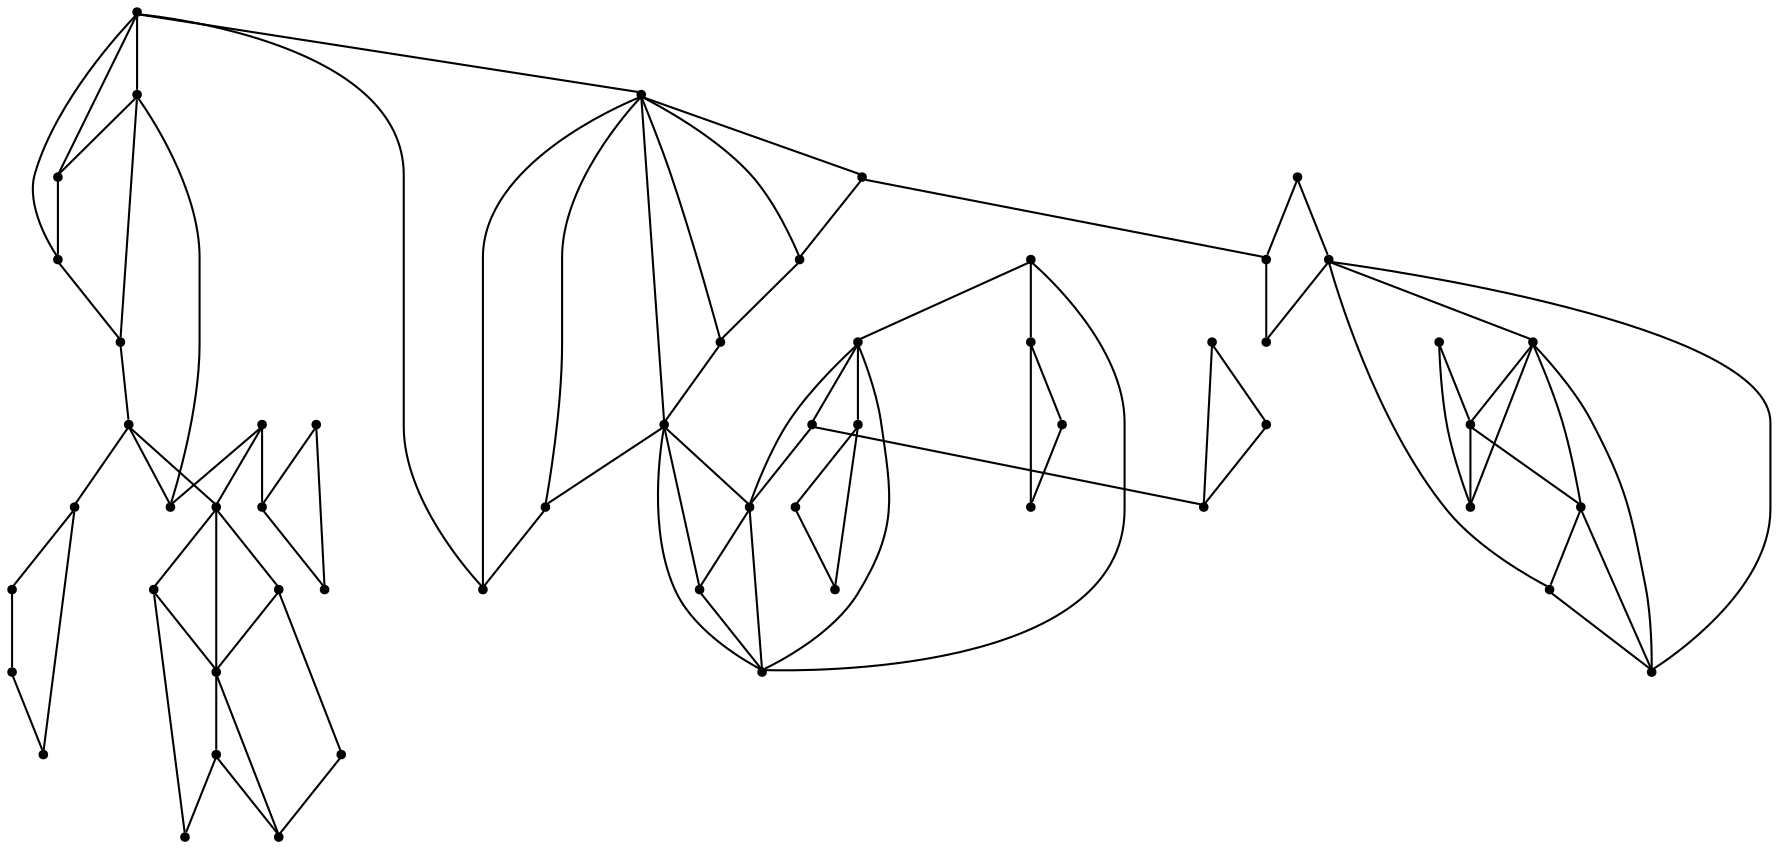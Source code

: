 graph {
  node [shape=point,comment="{\"directed\":false,\"doi\":\"10.1007/3-540-46648-7_11\",\"figure\":\"? (9)\"}"]

  v0 [pos="1458.1823144541875,1544.5766416392337"]
  v1 [pos="1442.1802024491533,1543.326415156972"]
  v2 [pos="1458.1823144541872,1559.579168658893"]
  v3 [pos="1440.4300549055367,1559.5791686588927"]
  v4 [pos="1429.178597720975,1514.3214278429743"]
  v5 [pos="1434.179273619107,1526.3235003300301"]
  v6 [pos="1400.925071393212,1518.3221398683797"]
  v7 [pos="1412.4265496554333,1509.0705529244676"]
  v8 [pos="1425.178133305952,1539.3257031315666"]
  v9 [pos="1404.1754725752564,1556.3286179585086"]
  v10 [pos="1415.1769086821587,1572.5813714604294"]
  v11 [pos="1411.4264653447951,1542.3262212533305"]
  v12 [pos="1402.42532503164,1534.3248607916803"]
  v13 [pos="1370.171207116383,1565.5802049024207"]
  v14 [pos="1385.1731076383082,1553.578132415365"]
  v15 [pos="1412.1765285777738,1589.3343172979116"]
  v16 [pos="1396.4245648228698,1599.5860345563046"]
  v17 [pos="1386.1732873282995,1510.3207794067293"]
  v18 [pos="1370.171207116383,1514.0713952643541"]
  v19 [pos="1380.9226221456256,1522.3227883046247"]
  v20 [pos="1376.171967325153,1594.5851604218378"]
  v21 [pos="1369.171122805745,1580.5827955112402"]
  v22 [pos="1364.9206373130623,1763.3639868252558"]
  v23 [pos="1354.9193808961513,1754.6125286277445"]
  v24 [pos="1354.1692222838196,1615.0886903223645"]
  v25 [pos="1327.1659285168253,1603.3366504139292"]
  v26 [pos="1363.9204258299535,1639.0928035018956"]
  v27 [pos="1353.4191590508412,1771.3654108760663"]
  v28 [pos="1343.1679133493883,1719.6065368647994"]
  v29 [pos="1327.9159917498037,1708.3546574973452"]
  v30 [pos="1327.165928516825,1767.3647624398213"]
  v31 [pos="1310.163732201153,1718.6063747557382"]
  v32 [pos="1343.1679133493883,1739.3599690294652"]
  v33 [pos="1328.166012827463,1746.361135587474"]
  v34 [pos="1334.916836269212,1779.616803916337"]
  v35 [pos="1300.9125708103384,1613.0883025150815"]
  v36 [pos="1291.1613672642047,1641.3431285040583"]
  v37 [pos="1352.9191168955222,1664.3471431636883"]
  v38 [pos="1327.9159917498037,1675.3489581579422"]
  v39 [pos="1320.9151154372776,1779.616803916337"]
  v40 [pos="1312.1640279948997,1739.6100016080854"]
  v41 [pos="1301.1625918879977,1756.612852845867"]
  v42 [pos="1289.1611032635751,1764.6142768966777"]
  v43 [pos="1300.1625075773595,1770.3652805615852"]
  v44 [pos="1300.1625075773595,1664.3471431636883"]
  v45 [pos="1273.4091395086714,1567.5805609151234"]
  v46 [pos="1258.15731328844,1567.0804639633027"]
  v47 [pos="1273.1590866378942,1583.583313633004"]
  v48 [pos="1258.1573132884398,1583.583313633004"]
  v49 [pos="1232.1539766596125,1511.0708771425902"]
  v50 [pos="1241.1551169727677,1525.0732738477682"]
  v51 [pos="1211.1514113082703,1509.320585503088"]
  v52 [pos="1200.150006994486,1525.5733707995892"]
  v53 [pos="1236.404589324766,1543.326415156972"]
  v54 [pos="1223.4028892172346,1550.3275817149809"]
  v55 [pos="1207.150851513894,1545.3267393750946"]

  v0 -- v1 [id="-1",pos="1458.1823144541875,1544.5766416392337 1457.1515929708562,1541.07153343693 1453.9573823096066,1539.3256395424064 1450.1812584516704,1539.3256395424062 1446.7847947507275,1539.3256395424062 1443.859112887245,1540.7381098908263 1442.1802024491533,1543.326415156972"]
  v52 -- v49 [id="-2",pos="1200.150006994486,1525.5733707995892 1232.1539766596125,1511.0708771425902 1232.1539766596125,1511.0708771425902 1232.1539766596125,1511.0708771425902"]
  v53 -- v55 [id="-4",pos="1236.404589324766,1543.326415156972 1207.150851513894,1545.3267393750946 1207.150851513894,1545.3267393750946 1207.150851513894,1545.3267393750946"]
  v50 -- v52 [id="-5",pos="1241.1551169727677,1525.0732738477682 1200.150006994486,1525.5733707995892 1200.150006994486,1525.5733707995892 1200.150006994486,1525.5733707995892"]
  v46 -- v54 [id="-6",pos="1258.15731328844,1567.0804639633027 1223.4028892172346,1550.3275817149809 1223.4028892172346,1550.3275817149809 1223.4028892172346,1550.3275817149809"]
  v46 -- v53 [id="-7",pos="1258.15731328844,1567.0804639633027 1236.404589324766,1543.326415156972 1236.404589324766,1543.326415156972 1236.404589324766,1543.326415156972"]
  v46 -- v50 [id="-8",pos="1258.15731328844,1567.0804639633027 1241.1551169727677,1525.0732738477682 1241.1551169727677,1525.0732738477682 1241.1551169727677,1525.0732738477682"]
  v35 -- v47 [id="-9",pos="1300.9125708103384,1613.0883025150815 1273.1590866378942,1583.583313633004 1273.1590866378942,1583.583313633004 1273.1590866378942,1583.583313633004"]
  v31 -- v28 [id="-10",pos="1310.163732201153,1718.6063747557382 1343.1679133493883,1719.6065368647994 1343.1679133493883,1719.6065368647994 1343.1679133493883,1719.6065368647994"]
  v40 -- v41 [id="-11",pos="1312.1640279948997,1739.6100016080854 1301.1625918879977,1756.612852845867 1301.1625918879977,1756.612852845867 1301.1625918879977,1756.612852845867"]
  v25 -- v36 [id="-12",pos="1327.1659285168253,1603.3366504139292 1291.1613672642047,1641.3431285040583 1291.1613672642047,1641.3431285040583 1291.1613672642047,1641.3431285040583"]
  v25 -- v26 [id="-13",pos="1327.1659285168253,1603.3366504139292 1363.9204258299535,1639.0928035018956 1363.9204258299535,1639.0928035018956 1363.9204258299535,1639.0928035018956"]
  v33 -- v31 [id="-14",pos="1328.166012827463,1746.361135587474 1310.163732201153,1718.6063747557382 1310.163732201153,1718.6063747557382 1310.163732201153,1718.6063747557382"]
  v33 -- v30 [id="-15",pos="1328.166012827463,1746.361135587474 1327.165928516825,1767.3647624398213 1327.165928516825,1767.3647624398213 1327.165928516825,1767.3647624398213"]
  v38 -- v28 [id="-16",pos="1327.9159917498037,1675.3489581579422 1343.1679133493883,1719.6065368647994 1343.1679133493883,1719.6065368647994 1343.1679133493883,1719.6065368647994"]
  v38 -- v29 [id="-17",pos="1327.9159917498037,1675.3489581579422 1327.9159917498037,1708.3546574973452 1327.9159917498037,1708.3546574973452 1327.9159917498037,1708.3546574973452"]
  v38 -- v31 [id="-18",pos="1327.9159917498037,1675.3489581579422 1310.163732201153,1718.6063747557382 1310.163732201153,1718.6063747557382 1310.163732201153,1718.6063747557382"]
  v25 -- v44 [id="-19",pos="1327.1659285168253,1603.3366504139292 1300.1625075773595,1664.3471431636883 1300.1625075773595,1664.3471431636883 1300.1625075773595,1664.3471431636883"]
  v25 -- v37 [id="-20",pos="1327.1659285168253,1603.3366504139292 1352.9191168955222,1664.3471431636883 1352.9191168955222,1664.3471431636883 1352.9191168955222,1664.3471431636883"]
  v25 -- v38 [id="-21",pos="1327.1659285168253,1603.3366504139292 1327.9159917498037,1675.3489581579422 1327.9159917498037,1675.3489581579422 1327.9159917498037,1675.3489581579422"]
  v33 -- v28 [id="-22",pos="1328.166012827463,1746.361135587474 1343.1679133493883,1719.6065368647994 1343.1679133493883,1719.6065368647994 1343.1679133493883,1719.6065368647994"]
  v32 -- v23 [id="-23",pos="1343.1679133493883,1739.3599690294652 1354.9193808961513,1754.6125286277445 1354.9193808961513,1754.6125286277445 1354.9193808961513,1754.6125286277445"]
  v24 -- v21 [id="-24",pos="1354.1692222838196,1615.0886903223645 1369.171122805745,1580.5827955112402 1369.171122805745,1580.5827955112402 1369.171122805745,1580.5827955112402"]
  v24 -- v16 [id="-25",pos="1354.1692222838196,1615.0886903223645 1396.4245648228698,1599.5860345563046 1396.4245648228698,1599.5860345563046 1396.4245648228698,1599.5860345563046"]
  v24 -- v20 [id="-26",pos="1354.1692222838196,1615.0886903223645 1376.171967325153,1594.5851604218378 1376.171967325153,1594.5851604218378 1376.171967325153,1594.5851604218378"]
  v21 -- v15 [id="-27",pos="1369.171122805745,1580.5827955112402 1412.1765285777738,1589.3343172979116 1412.1765285777738,1589.3343172979116 1412.1765285777738,1589.3343172979116"]
  v14 -- v19 [id="-28",pos="1385.1731076383082,1553.578132415365 1380.9226221456256,1522.3227883046247 1380.9226221456256,1522.3227883046247 1380.9226221456256,1522.3227883046247"]
  v9 -- v12 [id="-29",pos="1404.1754725752564,1556.3286179585086 1402.42532503164,1534.3248607916803 1402.42532503164,1534.3248607916803 1402.42532503164,1534.3248607916803"]
  v9 -- v11 [id="-30",pos="1404.1754725752564,1556.3286179585086 1411.4264653447951,1542.3262212533305 1411.4264653447951,1542.3262212533305 1411.4264653447951,1542.3262212533305"]
  v9 -- v8 [id="-31",pos="1404.1754725752564,1556.3286179585086 1425.178133305952,1539.3257031315666 1425.178133305952,1539.3257031315666 1425.178133305952,1539.3257031315666"]
  v11 -- v7 [id="-32",pos="1411.4264653447951,1542.3262212533305 1412.4265496554333,1509.0705529244676 1412.4265496554333,1509.0705529244676 1412.4265496554333,1509.0705529244676"]
  v11 -- v4 [id="-33",pos="1411.4264653447951,1542.3262212533305 1429.178597720975,1514.3214278429743 1429.178597720975,1514.3214278429743 1429.178597720975,1514.3214278429743"]
  v10 -- v3 [id="-34",pos="1415.1769086821587,1572.5813714604294 1440.4300549055367,1559.5791686588927 1440.4300549055367,1559.5791686588927 1440.4300549055367,1559.5791686588927"]
  v10 -- v13 [id="-35",pos="1415.1769086821587,1572.5813714604294 1370.171207116383,1565.5802049024207 1370.171207116383,1565.5802049024207 1370.171207116383,1565.5802049024207"]
  v52 -- v55 [id="-36",pos="1200.150006994486,1525.5733707995892 1199.1499226838478,1535.1927320287364 1202.4257124685482,1541.0788532024612 1207.150851513894,1545.3267393750946"]
  v55 -- v54 [id="-37",pos="1207.150851513894,1545.3267393750946 1211.2527013236581,1547.680899335507 1216.0197388332572,1549.3274514004997 1223.4028892172346,1550.3275817149809"]
  v54 -- v53 [id="-38",pos="1223.4028892172346,1550.3275817149809 1227.2166835644562,1549.3274514004997 1232.5146746537475,1547.0293688444854 1236.404589324766,1543.326415156972"]
  v53 -- v50 [id="-39",pos="1236.404589324766,1543.326415156972 1239.9521390063735,1539.464981706144 1242.1552012834056,1534.2616022514185 1241.1551169727677,1525.0732738477682"]
  v51 -- v49 [id="-40",pos="1211.1514113082703,1509.320585503088 1214.2320320258782,1508.1067871778537 1217.6049544469797,1507.320197695805 1221.1526677251811,1507.320197695805 1225.4102068399895,1507.3201976958048 1229.2901394726755,1508.453037241667 1232.1539766596125,1511.0708771425902"]
  v51 -- v52 [id="-41",pos="1211.1514113082703,1509.320585503088 1204.1122489660788,1512.9042581576205 1199.1499226838478,1519.8697181177163 1200.150006994486,1525.5733707995892"]
  v50 -- v49 [id="-42",pos="1241.1551169727677,1525.0732738477682 1242.1552012834056,1520.5795690843684 1238.4076511570784,1514.084466207772 1232.1539766596125,1511.0708771425902"]
  v48 -- v46 [id="-43",pos="1258.1573132884398,1583.583313633004 1256.4522048425,1581.18120264151 1255.1569331840549,1578.3860596523832 1255.1569331840549,1575.331857003573 1255.1569331840549,1572.2776694932381 1256.452192002233,1569.48253907448 1258.15731328844,1567.0804639633027"]
  v48 -- v47 [id="-44",pos="1258.1573132884398,1583.583313633004 1260.5060311734064,1585.127909962997 1263.2115440717744,1586.3337991761477 1266.158242118486,1586.3337991761477 1268.8434165161843,1586.3337991761477 1271.3283425095349,1585.332460167092 1273.1590866378942,1583.583313633004"]
  v47 -- v45 [id="-45",pos="1273.1590866378942,1583.583313633004 1275.6330379779165,1581.658007095147 1277.1596782253882,1578.6475953314748 1277.1596782253882,1575.331857003573 1277.1596782253882,1572.2005769284087 1275.7981707262968,1569.341597028455 1273.4091395086714,1567.5805609151234"]
  v46 -- v45 [id="-46",pos="1258.15731328844,1567.0804639633027 1260.5060033758884,1565.5358164339705 1263.2115289339956,1564.3299148309986 1266.158242118486,1564.3299148309986 1269.027866284239,1564.3299148309986 1271.6687862654976,1565.4735465229176 1273.4091395086714,1567.5805609151234"]
  v42 -- v43 [id="-47",pos="1289.1611032635751,1764.6142768966777 1290.1612829535663,1767.3647624398213 1293.1616630579515,1771.3654108760663 1300.1625075773595,1770.3652805615852"]
  v36 -- v44 [id="-48",pos="1291.1613672642047,1641.3431285040583 1290.1612829535663,1649.0883953944399 1293.9594866347993,1657.8843358608733 1300.1625075773595,1664.3471431636883"]
  v44 -- v38 [id="-49",pos="1300.1625075773595,1664.3471431636883 1306.7029779042637,1671.1407276513442 1315.908347032172,1675.3489581579422 1327.9159917498037,1675.3489581579422"]
  v43 -- v41 [id="-50",pos="1300.1625075773595,1770.3652805615852 1302.1628033711065,1771.3654108760663 1306.1632677861298,1767.3647624398213 1306.1632677861298,1763.3639868252558 1306.1632677861298,1758.3632080745297 1302.1628033711065,1755.3626899527658 1301.1625918879977,1756.612852845867"]
  v41 -- v42 [id="-51",pos="1301.1625918879977,1756.612852845867 1293.1616630579515,1755.3626899527658 1290.1612829535663,1758.3632080745297 1289.1611032635751,1764.6142768966777"]
  v40 -- v31 [id="-52",pos="1312.1640279948997,1739.6100016080854 1309.9828458120414,1735.6436598530863 1308.1635635798768,1731.3039321252727 1308.1635635798768,1726.3577662279286 1308.1635635798768,1723.62076467028 1308.8376011792118,1720.958667031627 1310.163732201153,1718.6063747557382"]
  v40 -- v33 [id="-53",pos="1312.1640279948997,1739.6100016080854 1316.4590534898523,1742.936852339288 1321.6609571094202,1745.361005272993 1328.166012827463,1746.361135587474"]
  v39 -- v34 [id="-54",pos="1320.9151154372776,1779.616803916337 1322.538851186442,1781.3637444697495 1324.8523685861046,1782.3672258703202 1327.165928516825,1782.3672258703202 1330.2957320085734,1782.3672258703202 1332.6419878287534,1781.1918004772815 1334.916836269212,1779.616803916337"]
  v38 -- v37 [id="-55",pos="1327.9159917498037,1675.3489581579422 1336.6060107401472,1675.3489581579422 1345.9564267289838,1670.9893506914582 1352.9191168955222,1664.3471431636883"]
  v25 -- v35 [id="-56",pos="1327.1659285168253,1603.3366504139292 1316.290351757132,1602.3365200994483 1307.3900892602496,1606.4809207951685 1300.9125708103384,1613.0883025150815"]
  v35 -- v36 [id="-57",pos="1300.9125708103384,1613.0883025150815 1294.2631003459455,1619.8568002398547 1290.1612829535661,1629.2152536691974 1291.1613672642047,1641.3431285040583"]
  v37 -- v26 [id="-58",pos="1352.9191168955222,1664.3471431636883 1358.5132767973284,1657.5539062742541 1362.1702782863367,1648.9055296554684 1363.9204258299535,1639.0928035018956"]
  v34 -- v30 [id="-59",pos="1334.916836269212,1779.616803916337 1334.7469337835719,1777.8276415205523 1335.1668573468714,1776.2367602859576 1335.1668573468714,1774.3659289978302 1335.1668573468714,1770.3652805615852 1332.1664772424863,1766.3645049470197 1327.165928516825,1767.3647624398213"]
  v30 -- v39 [id="-60",pos="1327.165928516825,1767.3647624398213 1323.165336929331,1766.3645049470197 1319.164872514308,1770.3652805615852 1319.164872514308,1774.3659289978302 1319.164872514308,1776.4747351272458 1319.8762636364636,1778.2278406414785 1320.9151154372776,1779.616803916337"]
  v32 -- v28 [id="-61",pos="1343.1679133493883,1739.3599690294652 1344.6676443458914,1735.324307431807 1346.1682934537735,1731.1224080633124 1346.1682934537735,1726.3577662279286 1346.1682934537735,1723.7645723145154 1345.6304449861225,1721.2386178954375 1343.1679133493883,1719.6065368647994"]
  v29 -- v31 [id="-62",pos="1327.9159917498037,1708.3546574973452 1319.9014523820256,1707.3544000045433 1313.1647384047305,1712.1034714577158 1310.163732201153,1718.6063747557382"]
  v33 -- v32 [id="-63",pos="1328.166012827463,1746.361135587474 1333.402814779147,1745.361005272993 1338.675417406911,1742.7893413365011 1343.1679133493883,1739.3599690294652"]
  v28 -- v29 [id="-64",pos="1343.1679133493883,1719.6065368647994 1341.8177036734282,1712.2933490480802 1335.3149015172169,1707.354400004543 1327.9159917498037,1708.3546574973452"]
  v27 -- v23 [id="-65",pos="1353.4191590508412,1771.3654108760663 1352.1690536625435,1771.3654108760663 1348.1684620750495,1767.3647624398213 1348.1684620750495,1763.3639868252558 1348.1684620750495,1758.3632080745297 1352.1690536625435,1755.3626899527658 1354.9193808961513,1754.6125286277445"]
  v27 -- v22 [id="-66",pos="1353.4191590508412,1771.3654108760663 1361.1701939756988,1771.3654108760663 1364.1704469076128,1767.3647624398213 1364.9206373130623,1763.3639868252558"]
  v26 -- v24 [id="-67",pos="1363.9204258299535,1639.0928035018956 1362.1702782863367,1630.3947661082775 1358.9682596664259,1622.0470974891687 1354.1692222838196,1615.0886903223645"]
  v24 -- v25 [id="-68",pos="1354.1692222838196,1615.0886903223645 1347.053518533602,1607.5299997546965 1337.220603280387,1602.3365200994483 1327.1659285168253,1603.3366504139292"]
  v22 -- v23 [id="-69",pos="1364.9206373130623,1763.3639868252558 1364.1704469076128,1758.3632080745297 1361.1701939756988,1755.3626899527658 1354.9193808961513,1754.6125286277445"]
  v21 -- v13 [id="-70",pos="1369.171122805745,1580.5827955112402 1369.3331632792188,1578.831707623608 1369.171122805745,1577.114192723277 1369.171122805745,1575.331857003573 1369.171122805745,1571.9836267379314 1369.8343310951,1568.8343689547173 1370.171207116383,1565.5802049024207"]
  v21 -- v20 [id="-71",pos="1369.171122805745,1580.5827955112402 1370.6603701768422,1585.8159928070904 1373.2643898153892,1590.3406097681732 1376.171967325153,1594.5851604218378"]
  v18 -- v19 [id="-72",pos="1370.171207116383,1514.0713952643541 1371.171418599492,1519.3222701828608 1375.171883014515,1523.3230457974264 1380.9226221456256,1522.3227883046247"]
  v19 -- v17 [id="-73",pos="1380.9226221456256,1522.3227883046247 1383.1729390170321,1523.3230457974264 1386.173319121417,1519.3222701828608 1386.173319121417,1515.3216217466158 1386.173319121417,1513.821378583024 1385.751390669238,1512.3211175349807 1386.1732873282995,1510.3207794067293"]
  v18 -- v17 [id="-74",pos="1370.171207116383,1514.0713952643541 1371.171418599492,1511.3209733103708 1375.171883014515,1507.320197695805 1379.1723474295381,1507.320197695805 1381.672717171722,1507.3201976958053 1383.7823793033162,1508.883000670245 1386.1732873282995,1510.3207794067293"]
  v16 -- v15 [id="-75",pos="1396.4245648228698,1599.5860345563046 1401.1938858991953,1599.3360019776844 1408.0720421832634,1595.530623152703 1412.1765285777738,1589.3343172979116"]
  v15 -- v10 [id="-76",pos="1412.1765285777738,1589.3343172979116 1414.7085867587182,1585.4752220132375 1416.1769929927968,1580.697241733611 1415.1769086821587,1572.5813714604294"]
  v14 -- v9 [id="-77",pos="1385.1731076383082,1553.578132415365 1387.6241104992316,1552.7447879769638 1390.3157750936828,1552.3279695222639 1393.1741636408253,1552.3279695222636 1397.4496711418633,1552.3279695222636 1401.4007212268154,1553.4095394083456 1404.1754725752564,1556.3286179585086"]
  v14 -- v13 [id="-78",pos="1385.1731076383082,1553.578132415365 1378.626390311868,1555.560150434208 1373.617004835293,1560.0858481398723 1370.171207116383,1565.5802049024207"]
  v12 -- v6 [id="-79",pos="1402.42532503164,1534.3248607916803 1399.4080269050119,1532.237374026824 1398.1747123664866,1528.8574222553339 1398.1747123664866,1525.3233064263886 1398.1747123664866,1522.625152197815 1398.7569959343505,1520.0725686158314 1400.925071393212,1518.3221398683797"]
  v12 -- v11 [id="-80",pos="1402.42532503164,1534.3248607916803 1403.914426025578,1538.2404666729321 1407.4529168506076,1540.6873488574345 1411.4264653447951,1542.3262212533305"]
  v10 -- v9 [id="-81",pos="1415.1769086821587,1572.5813714604294 1416.1769929927968,1566.6053583762682 1411.6719456467172,1559.2304418511353 1404.1754725752564,1556.3286179585086"]
  v20 -- v16 [id="-82",pos="1376.171967325153,1594.5851604218378 1381.1870637281695,1597.2377765805713 1386.7609772361832,1599.3360019776844 1396.4245648228698,1599.5860345563046"]
  v8 -- v11 [id="-83",pos="1425.178133305952,1539.3257031315666 1422.600376622788,1541.2650958174213 1419.4550029086613,1542.3262848424908 1416.1769929927968,1542.3262848424908 1414.5880001542419,1542.3262848424908 1413.0494971710493,1542.1243064999044 1411.4264653447951,1542.3262212533305"]
  v8 -- v5 [id="-84",pos="1425.178133305952,1539.3257031315666 1429.9445971525952,1536.365770410611 1433.179189308469,1531.0467000874753 1434.179273619107,1526.3235003300301"]
  v7 -- v6 [id="-85",pos="1412.4265496554333,1509.0705529244676 1406.595797887766,1509.0368703119266 1402.0909696040642,1512.7813458673752 1400.925071393212,1518.3221398683797"]
  v7 -- v4 [id="-86",pos="1412.4265496554333,1509.0705529244676 1413.4009612020616,1507.4787465048419 1414.7691603528872,1507.320197695805 1416.1769929927968,1507.320197695805 1421.3680486616788,1507.320197695805 1426.2264808350105,1509.9814349623562 1429.178597720975,1514.3214278429743"]
  v5 -- v4 [id="-87",pos="1434.179273619107,1526.3235003300301 1433.179189308469,1521.0897022507522 1431.7456107564358,1517.2144921090103 1429.178597720975,1514.3214278429743"]
  v3 -- v1 [id="-88",pos="1440.4300549055367,1559.5791686588927 1439.1012863397482,1557.1544431013058 1438.1797380341304,1554.3332553846844 1438.1797380341302,1551.327712029462 1438.1797380341302,1548.2380819331038 1439.5052668782405,1545.1484518367456 1442.1802024491533,1543.326415156972"]
  v3 -- v2 [id="-89",pos="1440.4300549055367,1559.5791686588927 1442.841758876295,1562.3753181927545 1446.1857644458496,1564.3299148309984 1450.1812584516704,1564.3299148309986 1453.7859688777783,1564.3299148309986 1456.860397762549,1562.738963310876 1458.1823144541872,1559.579168658893"]
  v2 -- v0 [id="-90",pos="1458.1823144541872,1559.579168658893 1461.0059928442606,1557.8850001327787 1462.1827788692106,1554.7240640394575 1462.1827788692106,1551.327712029462 1462.1827788692103,1548.5635218648185 1461.1217870301004,1545.7993317001751 1458.1823144541875,1544.5766416392337"]
  v55 -- v50 [id="-91",pos="1207.150851513894,1545.3267393750946 1241.1551169727677,1525.0732738477682 1241.1551169727677,1525.0732738477682 1241.1551169727677,1525.0732738477682"]
}